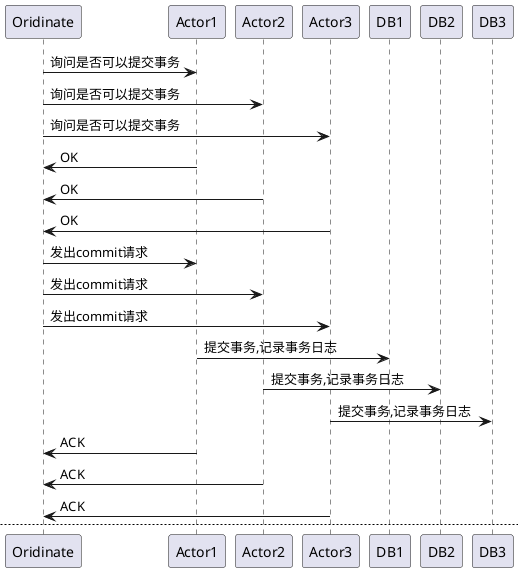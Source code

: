 @startuml
Oridinate -> Actor1:询问是否可以提交事务
Oridinate -> Actor2:询问是否可以提交事务
Oridinate -> Actor3:询问是否可以提交事务

Oridinate <- Actor1:OK
Oridinate <- Actor2:OK
Oridinate <- Actor3:OK

Oridinate -> Actor1:发出commit请求
Oridinate -> Actor2:发出commit请求
Oridinate -> Actor3:发出commit请求

Actor1  -> DB1:提交事务,记录事务日志
Actor2  -> DB2:提交事务,记录事务日志
Actor3  -> DB3:提交事务,记录事务日志

Oridinate <- Actor1:ACK
Oridinate <- Actor2:ACK
Oridinate <- Actor3:ACK

newpage
Oridinate -> Actor1:询问是否可以提交事务
Oridinate -> Actor2:询问是否可以提交事务
Oridinate -> Actor3:询问是否可以提交事务

Oridinate <- Actor1:OK
Oridinate <- Actor2:OK
Oridinate <- Actor3:OK

Oridinate -> Actor1:发出commit请求
Oridinate -> Actor2:发出commit请求
Oridinate -> Actor3:发出commit请求

Actor1  -> DB1:提交事务,记录事务日志
Actor2  -> DB2:提交事务,记录事务日志
Actor3  -> DB3:提交事务,记录事务日志

Oridinate <- Actor1:ACK
Oridinate <- Actor2:提交失败
Oridinate <- Actor3:ACK

Oridinate -> Actor1:回滚请求
Oridinate -> Actor2:回滚请求
Oridinate -> Actor3:回滚请求

Actor1  -> DB1:回滚事务
Actor2  -> DB2:回滚事务
Actor3  -> DB3:回滚事务

Oridinate <- Actor1:ACK
Oridinate <- Actor2:ACK
Oridinate <- Actor3:ACK
@enduml